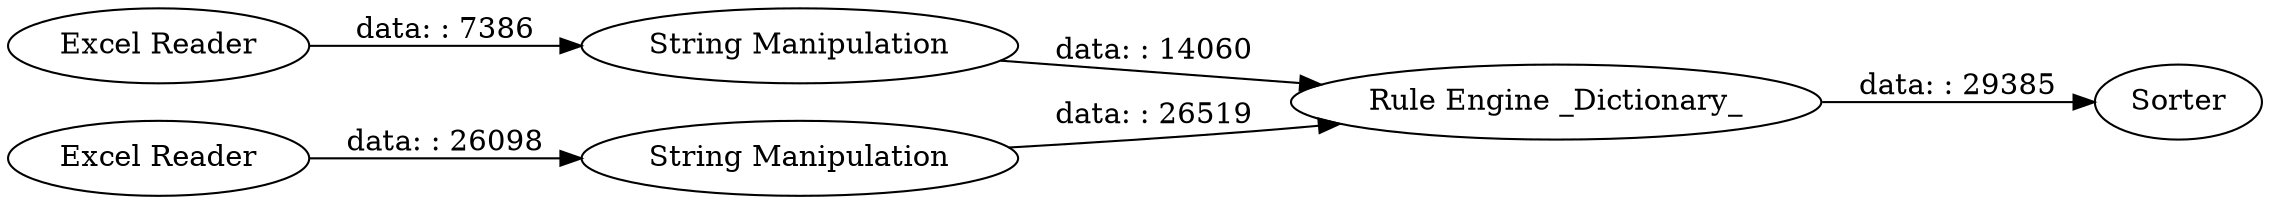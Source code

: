 digraph {
	"-669046225139448104_6" [label="Rule Engine _Dictionary_"]
	"-669046225139448104_9" [label="String Manipulation"]
	"-669046225139448104_10" [label=Sorter]
	"-669046225139448104_2" [label="Excel Reader"]
	"-669046225139448104_3" [label="Excel Reader"]
	"-669046225139448104_5" [label="String Manipulation"]
	"-669046225139448104_6" -> "-669046225139448104_10" [label="data: : 29385"]
	"-669046225139448104_2" -> "-669046225139448104_9" [label="data: : 7386"]
	"-669046225139448104_5" -> "-669046225139448104_6" [label="data: : 26519"]
	"-669046225139448104_9" -> "-669046225139448104_6" [label="data: : 14060"]
	"-669046225139448104_3" -> "-669046225139448104_5" [label="data: : 26098"]
	rankdir=LR
}
